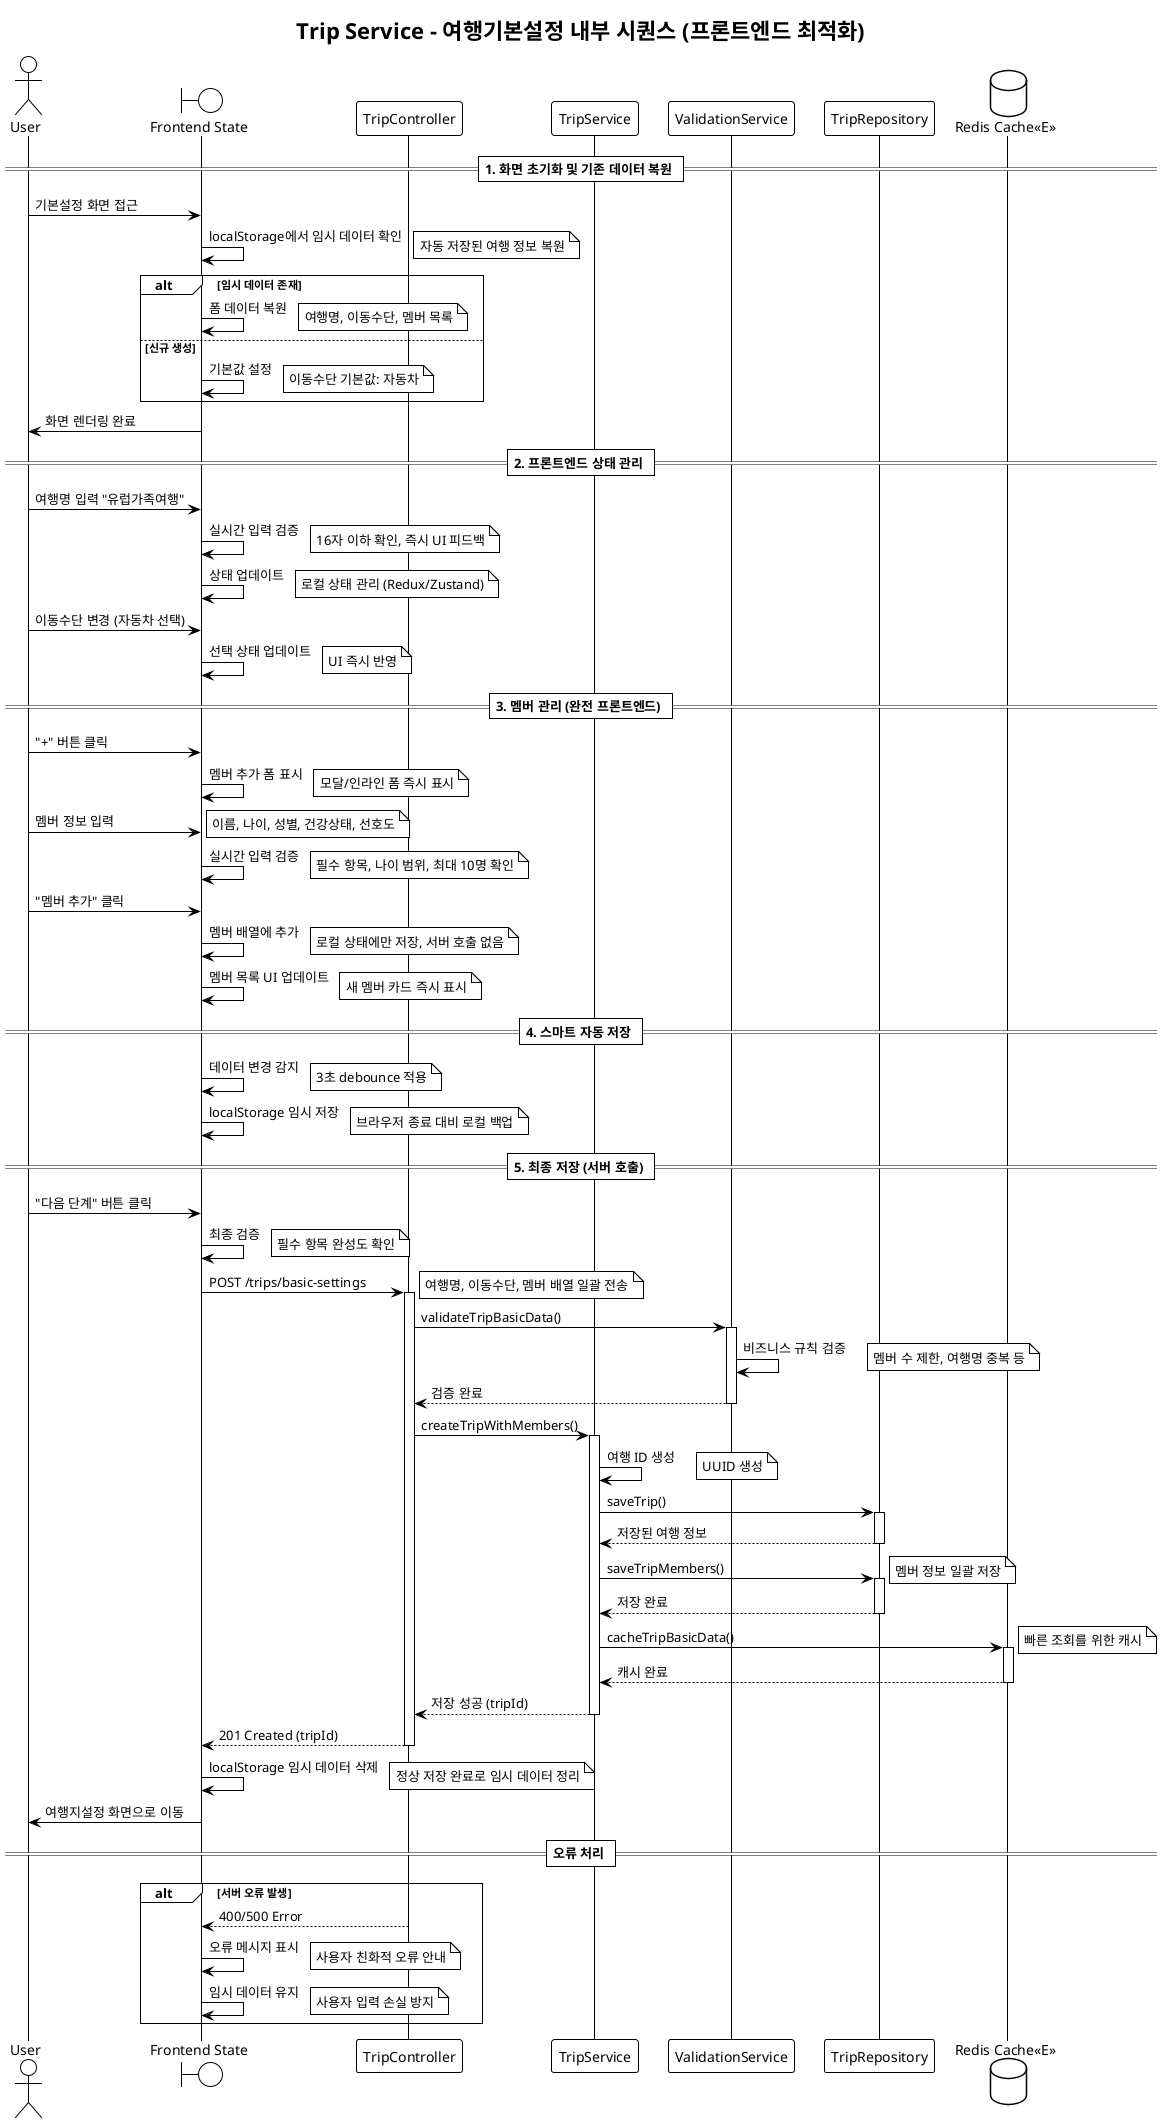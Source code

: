 @startuml
!theme mono

title Trip Service - 여행기본설정 내부 시퀀스 (프론트엔드 최적화)

' UFR-TRIP-030: 여행 기본정보 설정 시나리오
' 프론트엔드에서 상태 관리, 백엔드는 최종 저장만 처리

actor User
boundary "Frontend State" as Frontend
participant TripController
participant TripService
participant ValidationService
participant TripRepository
database "Redis Cache<<E>>" as RedisCache

== 1. 화면 초기화 및 기존 데이터 복원 ==
User -> Frontend: 기본설정 화면 접근

Frontend -> Frontend: localStorage에서 임시 데이터 확인
note right: 자동 저장된 여행 정보 복원

alt 임시 데이터 존재
    Frontend -> Frontend: 폼 데이터 복원
    note right: 여행명, 이동수단, 멤버 목록
else 신규 생성
    Frontend -> Frontend: 기본값 설정
    note right: 이동수단 기본값: 자동차
end

Frontend -> User: 화면 렌더링 완료

== 2. 프론트엔드 상태 관리 ==
User -> Frontend: 여행명 입력 "유럽가족여행"

Frontend -> Frontend: 실시간 입력 검증
note right: 16자 이하 확인, 즉시 UI 피드백

Frontend -> Frontend: 상태 업데이트
note right: 로컬 상태 관리 (Redux/Zustand)

User -> Frontend: 이동수단 변경 (자동차 선택)

Frontend -> Frontend: 선택 상태 업데이트
note right: UI 즉시 반영

== 3. 멤버 관리 (완전 프론트엔드) ==
User -> Frontend: "+" 버튼 클릭

Frontend -> Frontend: 멤버 추가 폼 표시
note right: 모달/인라인 폼 즉시 표시

User -> Frontend: 멤버 정보 입력
note right: 이름, 나이, 성별, 건강상태, 선호도

Frontend -> Frontend: 실시간 입력 검증
note right: 필수 항목, 나이 범위, 최대 10명 확인

User -> Frontend: "멤버 추가" 클릭

Frontend -> Frontend: 멤버 배열에 추가
note right: 로컬 상태에만 저장, 서버 호출 없음

Frontend -> Frontend: 멤버 목록 UI 업데이트
note right: 새 멤버 카드 즉시 표시

== 4. 스마트 자동 저장 ==
Frontend -> Frontend: 데이터 변경 감지
note right: 3초 debounce 적용

Frontend -> Frontend: localStorage 임시 저장
note right: 브라우저 종료 대비 로컬 백업

== 5. 최종 저장 (서버 호출) ==
User -> Frontend: "다음 단계" 버튼 클릭

Frontend -> Frontend: 최종 검증
note right: 필수 항목 완성도 확인

Frontend -> TripController: POST /trips/basic-settings
note right: 여행명, 이동수단, 멤버 배열 일괄 전송

activate TripController
TripController -> ValidationService: validateTripBasicData()
activate ValidationService

ValidationService -> ValidationService: 비즈니스 규칙 검증
note right: 멤버 수 제한, 여행명 중복 등

ValidationService --> TripController: 검증 완료
deactivate ValidationService

TripController -> TripService: createTripWithMembers()
activate TripService

TripService -> TripService: 여행 ID 생성
note right: UUID 생성

TripService -> TripRepository: saveTrip()
activate TripRepository
TripRepository --> TripService: 저장된 여행 정보
deactivate TripRepository

TripService -> TripRepository: saveTripMembers()
activate TripRepository
note right: 멤버 정보 일괄 저장
TripRepository --> TripService: 저장 완료
deactivate TripRepository

TripService -> RedisCache: cacheTripBasicData()
activate RedisCache
note right: 빠른 조회를 위한 캐시
RedisCache --> TripService: 캐시 완료
deactivate RedisCache

TripService --> TripController: 저장 성공 (tripId)
deactivate TripService

TripController --> Frontend: 201 Created (tripId)
deactivate TripController

Frontend -> Frontend: localStorage 임시 데이터 삭제
note right: 정상 저장 완료로 임시 데이터 정리

Frontend -> User: 여행지설정 화면으로 이동

== 오류 처리 ==
alt 서버 오류 발생
    TripController --> Frontend: 400/500 Error
    Frontend -> Frontend: 오류 메시지 표시
    note right: 사용자 친화적 오류 안내
    Frontend -> Frontend: 임시 데이터 유지
    note right: 사용자 입력 손실 방지
end

@enduml